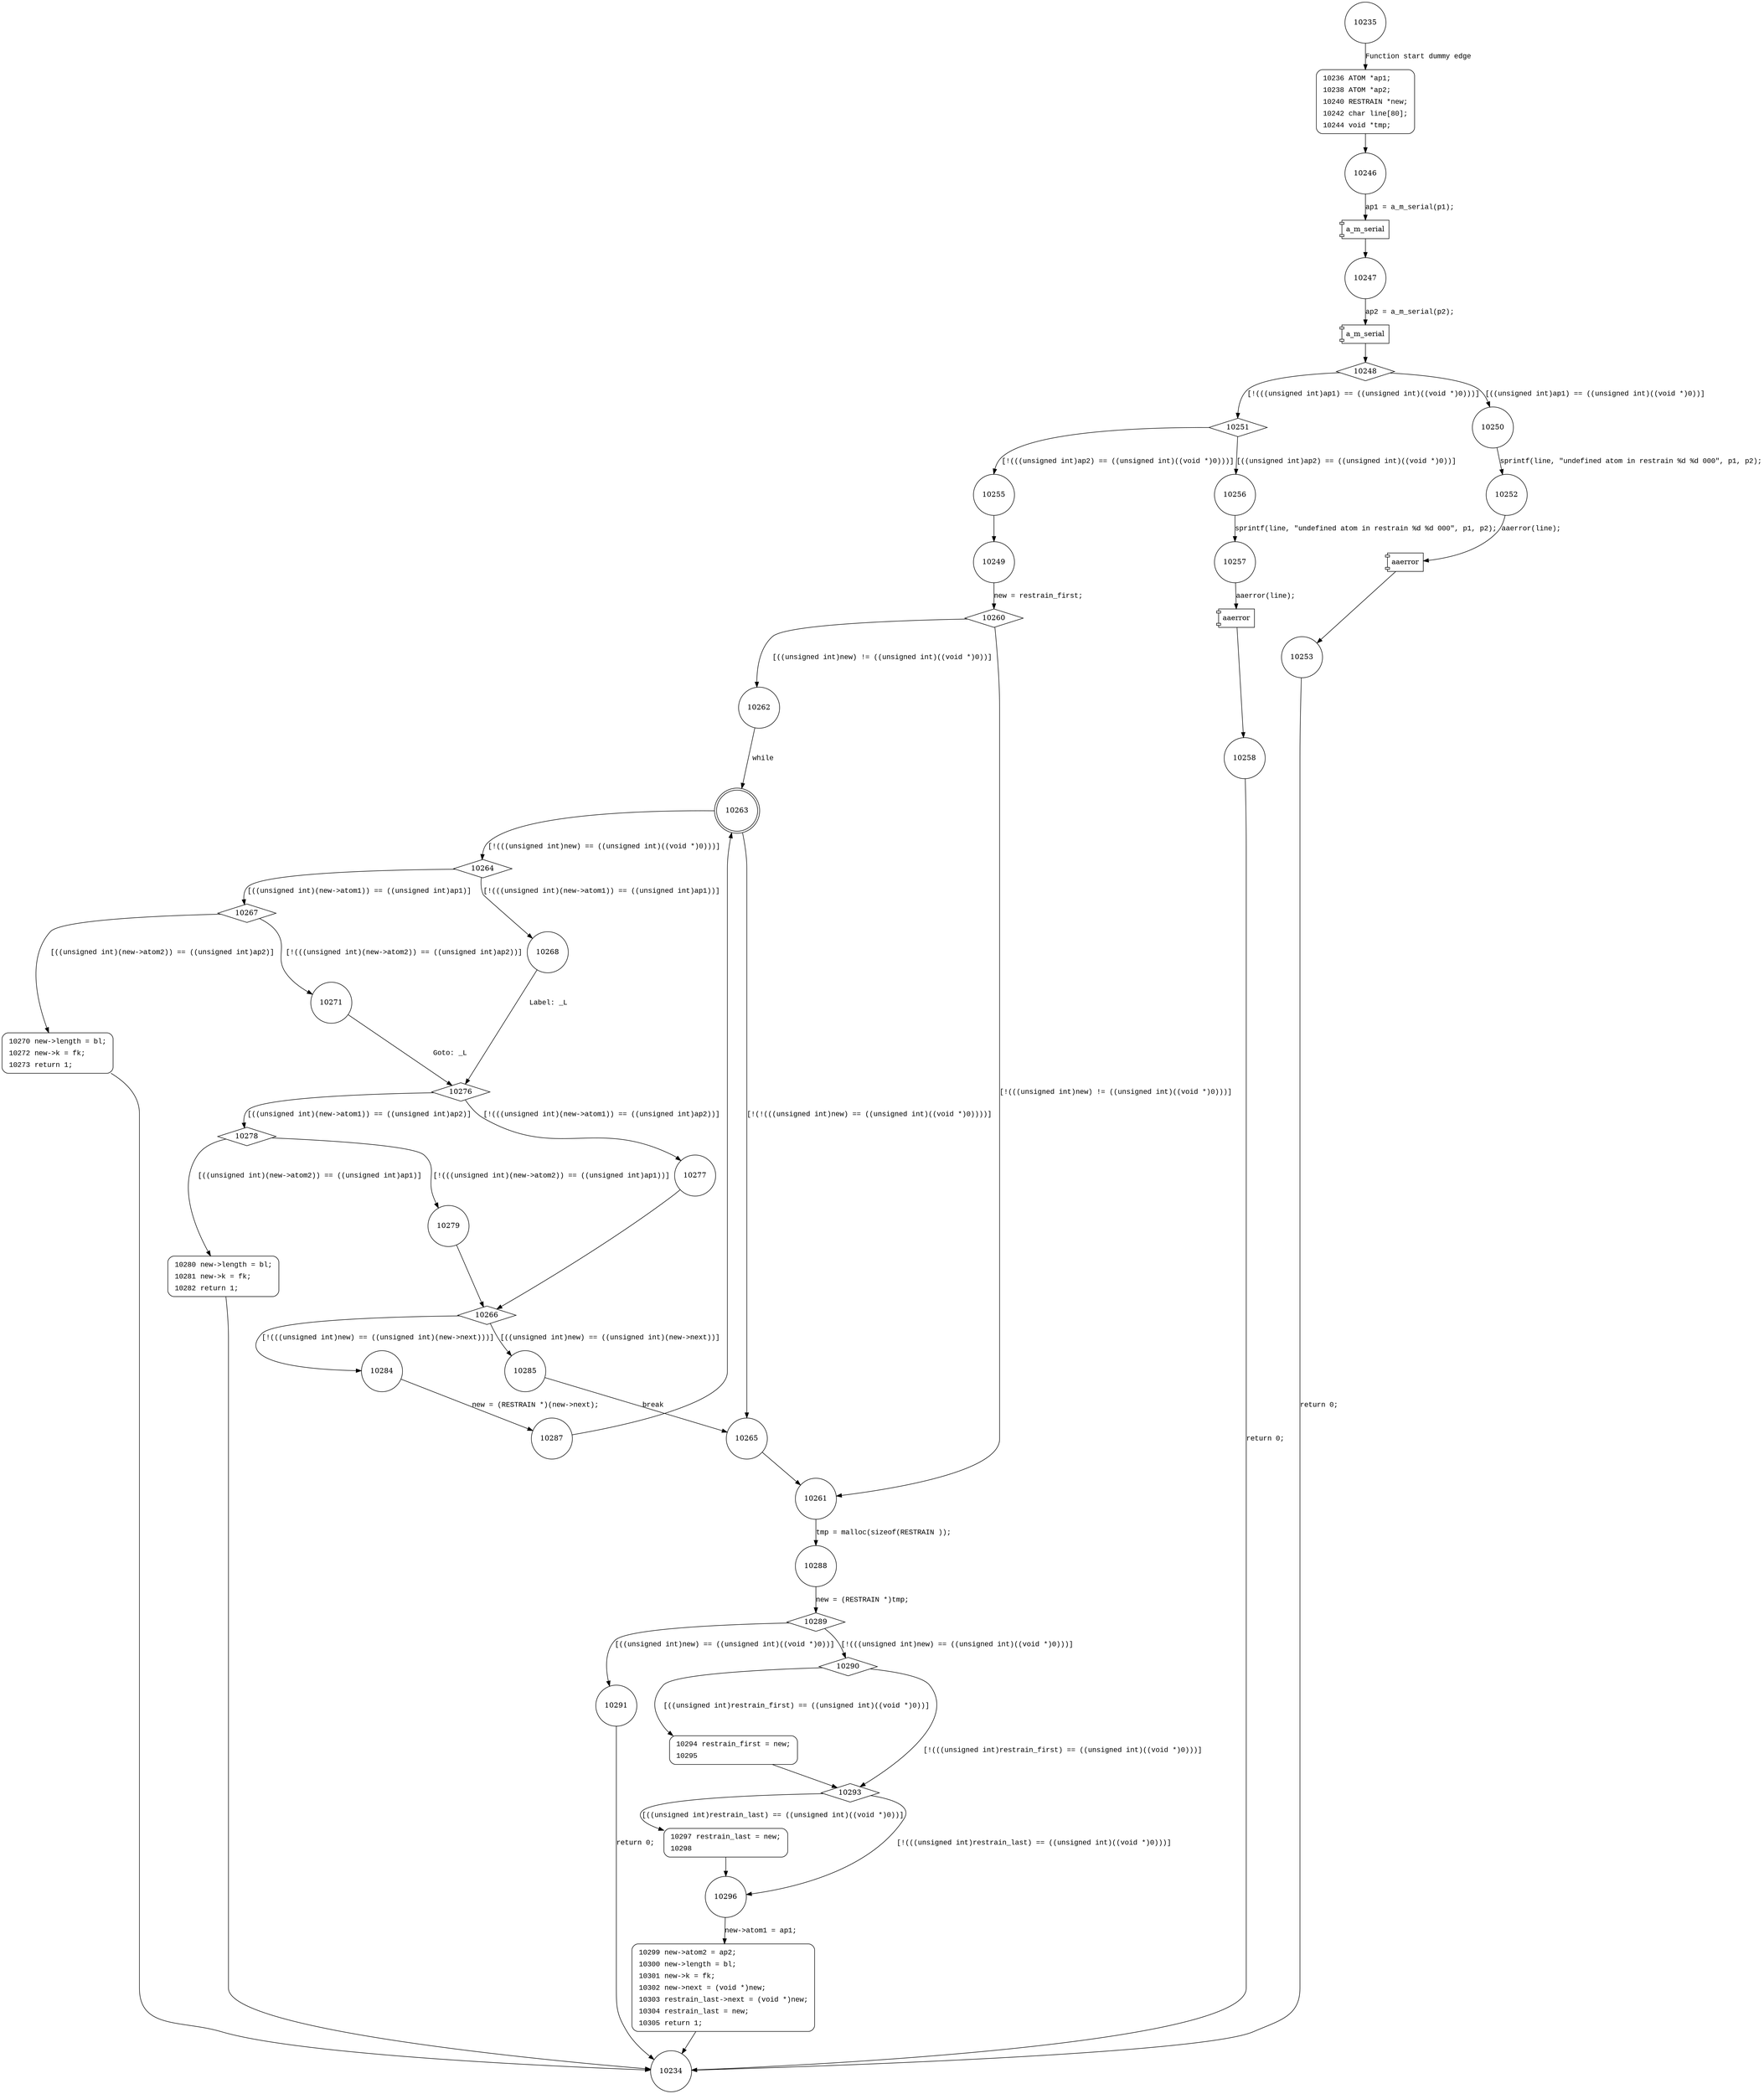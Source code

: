 digraph restrain {
10235 [shape="circle"]
10236 [shape="circle"]
10246 [shape="circle"]
10247 [shape="circle"]
10248 [shape="diamond"]
10251 [shape="diamond"]
10250 [shape="circle"]
10252 [shape="circle"]
10253 [shape="circle"]
10255 [shape="circle"]
10256 [shape="circle"]
10257 [shape="circle"]
10258 [shape="circle"]
10249 [shape="circle"]
10260 [shape="diamond"]
10261 [shape="circle"]
10262 [shape="circle"]
10263 [shape="doublecircle"]
10265 [shape="circle"]
10264 [shape="diamond"]
10268 [shape="circle"]
10267 [shape="diamond"]
10271 [shape="circle"]
10270 [shape="circle"]
10276 [shape="diamond"]
10277 [shape="circle"]
10278 [shape="diamond"]
10279 [shape="circle"]
10280 [shape="circle"]
10266 [shape="diamond"]
10284 [shape="circle"]
10285 [shape="circle"]
10288 [shape="circle"]
10289 [shape="diamond"]
10290 [shape="diamond"]
10291 [shape="circle"]
10293 [shape="diamond"]
10294 [shape="circle"]
10296 [shape="circle"]
10297 [shape="circle"]
10299 [shape="circle"]
10287 [shape="circle"]
10234 [shape="circle"]
10236 [style="filled,bold" penwidth="1" fillcolor="white" fontname="Courier New" shape="Mrecord" label=<<table border="0" cellborder="0" cellpadding="3" bgcolor="white"><tr><td align="right">10236</td><td align="left">ATOM *ap1;</td></tr><tr><td align="right">10238</td><td align="left">ATOM *ap2;</td></tr><tr><td align="right">10240</td><td align="left">RESTRAIN *new;</td></tr><tr><td align="right">10242</td><td align="left">char line[80];</td></tr><tr><td align="right">10244</td><td align="left">void *tmp;</td></tr></table>>]
10236 -> 10246[label=""]
10270 [style="filled,bold" penwidth="1" fillcolor="white" fontname="Courier New" shape="Mrecord" label=<<table border="0" cellborder="0" cellpadding="3" bgcolor="white"><tr><td align="right">10270</td><td align="left">new-&gt;length = bl;</td></tr><tr><td align="right">10272</td><td align="left">new-&gt;k = fk;</td></tr><tr><td align="right">10273</td><td align="left">return 1;</td></tr></table>>]
10270 -> 10234[label=""]
10280 [style="filled,bold" penwidth="1" fillcolor="white" fontname="Courier New" shape="Mrecord" label=<<table border="0" cellborder="0" cellpadding="3" bgcolor="white"><tr><td align="right">10280</td><td align="left">new-&gt;length = bl;</td></tr><tr><td align="right">10281</td><td align="left">new-&gt;k = fk;</td></tr><tr><td align="right">10282</td><td align="left">return 1;</td></tr></table>>]
10280 -> 10234[label=""]
10294 [style="filled,bold" penwidth="1" fillcolor="white" fontname="Courier New" shape="Mrecord" label=<<table border="0" cellborder="0" cellpadding="3" bgcolor="white"><tr><td align="right">10294</td><td align="left">restrain_first = new;</td></tr><tr><td align="right">10295</td><td align="left"></td></tr></table>>]
10294 -> 10293[label=""]
10297 [style="filled,bold" penwidth="1" fillcolor="white" fontname="Courier New" shape="Mrecord" label=<<table border="0" cellborder="0" cellpadding="3" bgcolor="white"><tr><td align="right">10297</td><td align="left">restrain_last = new;</td></tr><tr><td align="right">10298</td><td align="left"></td></tr></table>>]
10297 -> 10296[label=""]
10299 [style="filled,bold" penwidth="1" fillcolor="white" fontname="Courier New" shape="Mrecord" label=<<table border="0" cellborder="0" cellpadding="3" bgcolor="white"><tr><td align="right">10299</td><td align="left">new-&gt;atom2 = ap2;</td></tr><tr><td align="right">10300</td><td align="left">new-&gt;length = bl;</td></tr><tr><td align="right">10301</td><td align="left">new-&gt;k = fk;</td></tr><tr><td align="right">10302</td><td align="left">new-&gt;next = (void *)new;</td></tr><tr><td align="right">10303</td><td align="left">restrain_last-&gt;next = (void *)new;</td></tr><tr><td align="right">10304</td><td align="left">restrain_last = new;</td></tr><tr><td align="right">10305</td><td align="left">return 1;</td></tr></table>>]
10299 -> 10234[label=""]
10235 -> 10236 [label="Function start dummy edge" fontname="Courier New"]
100419 [shape="component" label="a_m_serial"]
10246 -> 100419 [label="ap1 = a_m_serial(p1);" fontname="Courier New"]
100419 -> 10247 [label="" fontname="Courier New"]
100420 [shape="component" label="a_m_serial"]
10247 -> 100420 [label="ap2 = a_m_serial(p2);" fontname="Courier New"]
100420 -> 10248 [label="" fontname="Courier New"]
10248 -> 10251 [label="[!(((unsigned int)ap1) == ((unsigned int)((void *)0)))]" fontname="Courier New"]
10248 -> 10250 [label="[((unsigned int)ap1) == ((unsigned int)((void *)0))]" fontname="Courier New"]
100421 [shape="component" label="aaerror"]
10252 -> 100421 [label="aaerror(line);" fontname="Courier New"]
100421 -> 10253 [label="" fontname="Courier New"]
10251 -> 10255 [label="[!(((unsigned int)ap2) == ((unsigned int)((void *)0)))]" fontname="Courier New"]
10251 -> 10256 [label="[((unsigned int)ap2) == ((unsigned int)((void *)0))]" fontname="Courier New"]
100422 [shape="component" label="aaerror"]
10257 -> 100422 [label="aaerror(line);" fontname="Courier New"]
100422 -> 10258 [label="" fontname="Courier New"]
10255 -> 10249 [label="" fontname="Courier New"]
10260 -> 10261 [label="[!(((unsigned int)new) != ((unsigned int)((void *)0)))]" fontname="Courier New"]
10260 -> 10262 [label="[((unsigned int)new) != ((unsigned int)((void *)0))]" fontname="Courier New"]
10263 -> 10265 [label="[!(!(((unsigned int)new) == ((unsigned int)((void *)0))))]" fontname="Courier New"]
10263 -> 10264 [label="[!(((unsigned int)new) == ((unsigned int)((void *)0)))]" fontname="Courier New"]
10264 -> 10268 [label="[!(((unsigned int)(new->atom1)) == ((unsigned int)ap1))]" fontname="Courier New"]
10264 -> 10267 [label="[((unsigned int)(new->atom1)) == ((unsigned int)ap1)]" fontname="Courier New"]
10267 -> 10271 [label="[!(((unsigned int)(new->atom2)) == ((unsigned int)ap2))]" fontname="Courier New"]
10267 -> 10270 [label="[((unsigned int)(new->atom2)) == ((unsigned int)ap2)]" fontname="Courier New"]
10271 -> 10276 [label="Goto: _L" fontname="Courier New"]
10276 -> 10277 [label="[!(((unsigned int)(new->atom1)) == ((unsigned int)ap2))]" fontname="Courier New"]
10276 -> 10278 [label="[((unsigned int)(new->atom1)) == ((unsigned int)ap2)]" fontname="Courier New"]
10278 -> 10279 [label="[!(((unsigned int)(new->atom2)) == ((unsigned int)ap1))]" fontname="Courier New"]
10278 -> 10280 [label="[((unsigned int)(new->atom2)) == ((unsigned int)ap1)]" fontname="Courier New"]
10279 -> 10266 [label="" fontname="Courier New"]
10266 -> 10284 [label="[!(((unsigned int)new) == ((unsigned int)(new->next)))]" fontname="Courier New"]
10266 -> 10285 [label="[((unsigned int)new) == ((unsigned int)(new->next))]" fontname="Courier New"]
10265 -> 10261 [label="" fontname="Courier New"]
10261 -> 10288 [label="tmp = malloc(sizeof(RESTRAIN ));" fontname="Courier New"]
10289 -> 10290 [label="[!(((unsigned int)new) == ((unsigned int)((void *)0)))]" fontname="Courier New"]
10289 -> 10291 [label="[((unsigned int)new) == ((unsigned int)((void *)0))]" fontname="Courier New"]
10290 -> 10293 [label="[!(((unsigned int)restrain_first) == ((unsigned int)((void *)0)))]" fontname="Courier New"]
10290 -> 10294 [label="[((unsigned int)restrain_first) == ((unsigned int)((void *)0))]" fontname="Courier New"]
10293 -> 10296 [label="[!(((unsigned int)restrain_last) == ((unsigned int)((void *)0)))]" fontname="Courier New"]
10293 -> 10297 [label="[((unsigned int)restrain_last) == ((unsigned int)((void *)0))]" fontname="Courier New"]
10296 -> 10299 [label="new->atom1 = ap1;" fontname="Courier New"]
10284 -> 10287 [label="new = (RESTRAIN *)(new->next);" fontname="Courier New"]
10277 -> 10266 [label="" fontname="Courier New"]
10250 -> 10252 [label="sprintf(line, \"undefined atom in restrain %d %d \000\", p1, p2);" fontname="Courier New"]
10253 -> 10234 [label="return 0;" fontname="Courier New"]
10256 -> 10257 [label="sprintf(line, \"undefined atom in restrain %d %d \000\", p1, p2);" fontname="Courier New"]
10258 -> 10234 [label="return 0;" fontname="Courier New"]
10249 -> 10260 [label="new = restrain_first;" fontname="Courier New"]
10262 -> 10263 [label="while" fontname="Courier New"]
10285 -> 10265 [label="break" fontname="Courier New"]
10288 -> 10289 [label="new = (RESTRAIN *)tmp;" fontname="Courier New"]
10291 -> 10234 [label="return 0;" fontname="Courier New"]
10287 -> 10263 [label="" fontname="Courier New"]
10268 -> 10276 [label="Label: _L" fontname="Courier New"]
}